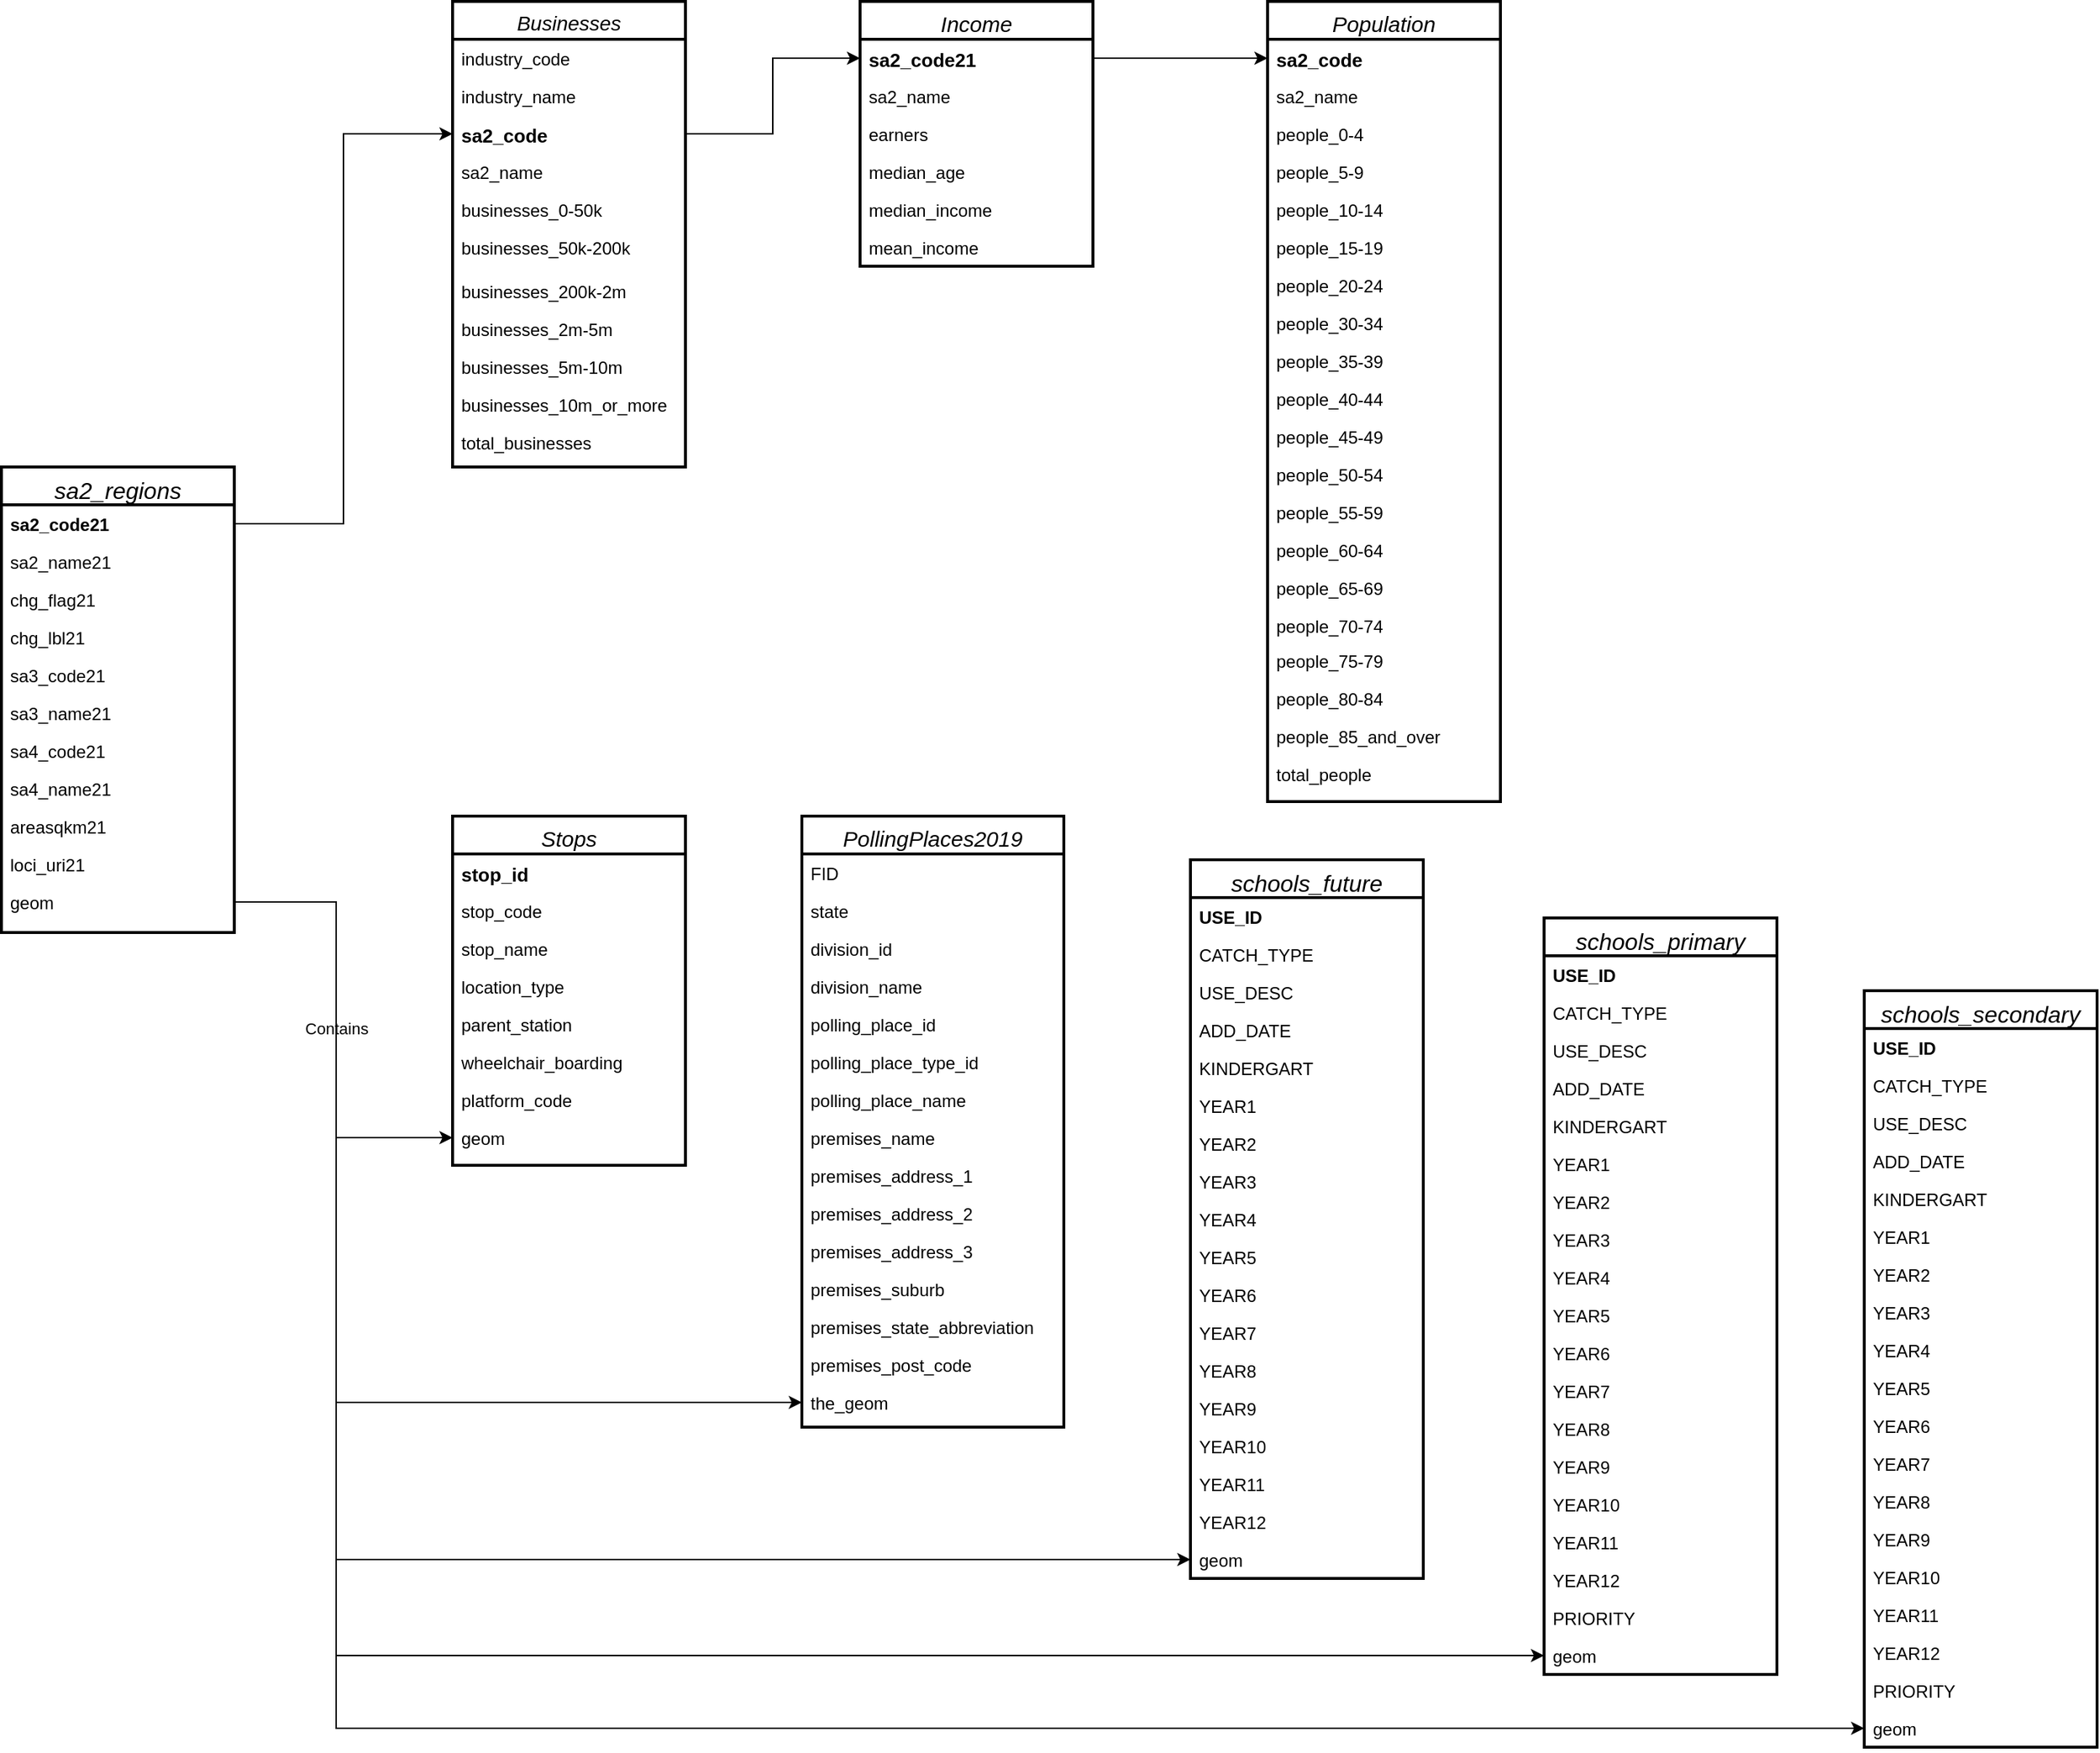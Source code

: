 <mxfile version="24.3.1" type="device">
  <diagram id="C5RBs43oDa-KdzZeNtuy" name="Page-1">
    <mxGraphModel dx="2947" dy="1347" grid="1" gridSize="10" guides="1" tooltips="1" connect="1" arrows="1" fold="1" page="1" pageScale="1" pageWidth="827" pageHeight="1169" math="0" shadow="0">
      <root>
        <mxCell id="WIyWlLk6GJQsqaUBKTNV-0" />
        <mxCell id="WIyWlLk6GJQsqaUBKTNV-1" parent="WIyWlLk6GJQsqaUBKTNV-0" />
        <mxCell id="zkfFHV4jXpPFQw0GAbJ--0" value="Businesses" style="swimlane;fontStyle=2;align=center;verticalAlign=top;childLayout=stackLayout;horizontal=1;startSize=26;horizontalStack=0;resizeParent=1;resizeLast=0;collapsible=1;marginBottom=0;rounded=0;shadow=0;strokeWidth=2;fontSize=14;textShadow=0;" parent="WIyWlLk6GJQsqaUBKTNV-1" vertex="1">
          <mxGeometry x="160" y="120" width="160" height="320" as="geometry">
            <mxRectangle x="220" y="120" width="160" height="26" as="alternateBounds" />
          </mxGeometry>
        </mxCell>
        <mxCell id="zkfFHV4jXpPFQw0GAbJ--1" value="industry_code" style="text;align=left;verticalAlign=top;spacingLeft=4;spacingRight=4;overflow=hidden;rotatable=0;points=[[0,0.5],[1,0.5]];portConstraint=eastwest;textShadow=0;" parent="zkfFHV4jXpPFQw0GAbJ--0" vertex="1">
          <mxGeometry y="26" width="160" height="26" as="geometry" />
        </mxCell>
        <mxCell id="zkfFHV4jXpPFQw0GAbJ--2" value="industry_name" style="text;align=left;verticalAlign=top;spacingLeft=4;spacingRight=4;overflow=hidden;rotatable=0;points=[[0,0.5],[1,0.5]];portConstraint=eastwest;rounded=0;shadow=0;html=0;textShadow=0;" parent="zkfFHV4jXpPFQw0GAbJ--0" vertex="1">
          <mxGeometry y="52" width="160" height="26" as="geometry" />
        </mxCell>
        <mxCell id="zkfFHV4jXpPFQw0GAbJ--3" value="sa2_code" style="text;align=left;verticalAlign=top;spacingLeft=4;spacingRight=4;overflow=hidden;rotatable=0;points=[[0,0.5],[1,0.5]];portConstraint=eastwest;rounded=0;shadow=0;html=0;fontStyle=1;fontSize=13;textShadow=0;" parent="zkfFHV4jXpPFQw0GAbJ--0" vertex="1">
          <mxGeometry y="78" width="160" height="26" as="geometry" />
        </mxCell>
        <mxCell id="wWA1xnvoVNx9GrBWSRoE-7" value="sa2_name" style="text;align=left;verticalAlign=top;spacingLeft=4;spacingRight=4;overflow=hidden;rotatable=0;points=[[0,0.5],[1,0.5]];portConstraint=eastwest;rounded=0;shadow=0;html=0;textShadow=0;" parent="zkfFHV4jXpPFQw0GAbJ--0" vertex="1">
          <mxGeometry y="104" width="160" height="26" as="geometry" />
        </mxCell>
        <mxCell id="wWA1xnvoVNx9GrBWSRoE-8" value="businesses_0-50k" style="text;align=left;verticalAlign=top;spacingLeft=4;spacingRight=4;overflow=hidden;rotatable=0;points=[[0,0.5],[1,0.5]];portConstraint=eastwest;rounded=0;shadow=0;html=0;textShadow=0;" parent="zkfFHV4jXpPFQw0GAbJ--0" vertex="1">
          <mxGeometry y="130" width="160" height="26" as="geometry" />
        </mxCell>
        <mxCell id="zkfFHV4jXpPFQw0GAbJ--5" value="businesses_50k-200k" style="text;align=left;verticalAlign=top;spacingLeft=4;spacingRight=4;overflow=hidden;rotatable=0;points=[[0,0.5],[1,0.5]];portConstraint=eastwest;textShadow=0;" parent="zkfFHV4jXpPFQw0GAbJ--0" vertex="1">
          <mxGeometry y="156" width="160" height="30" as="geometry" />
        </mxCell>
        <mxCell id="wWA1xnvoVNx9GrBWSRoE-11" value="businesses_200k-2m" style="text;align=left;verticalAlign=top;spacingLeft=4;spacingRight=4;overflow=hidden;rotatable=0;points=[[0,0.5],[1,0.5]];portConstraint=eastwest;rounded=0;shadow=0;html=0;textShadow=0;" parent="zkfFHV4jXpPFQw0GAbJ--0" vertex="1">
          <mxGeometry y="186" width="160" height="26" as="geometry" />
        </mxCell>
        <mxCell id="wWA1xnvoVNx9GrBWSRoE-13" value="businesses_2m-5m" style="text;align=left;verticalAlign=top;spacingLeft=4;spacingRight=4;overflow=hidden;rotatable=0;points=[[0,0.5],[1,0.5]];portConstraint=eastwest;rounded=0;shadow=0;html=0;textShadow=0;" parent="zkfFHV4jXpPFQw0GAbJ--0" vertex="1">
          <mxGeometry y="212" width="160" height="26" as="geometry" />
        </mxCell>
        <mxCell id="wWA1xnvoVNx9GrBWSRoE-14" value="businesses_5m-10m" style="text;align=left;verticalAlign=top;spacingLeft=4;spacingRight=4;overflow=hidden;rotatable=0;points=[[0,0.5],[1,0.5]];portConstraint=eastwest;rounded=0;shadow=0;html=0;textShadow=0;" parent="zkfFHV4jXpPFQw0GAbJ--0" vertex="1">
          <mxGeometry y="238" width="160" height="26" as="geometry" />
        </mxCell>
        <mxCell id="wWA1xnvoVNx9GrBWSRoE-15" value="businesses_10m_or_more" style="text;align=left;verticalAlign=top;spacingLeft=4;spacingRight=4;overflow=hidden;rotatable=0;points=[[0,0.5],[1,0.5]];portConstraint=eastwest;rounded=0;shadow=0;html=0;textShadow=0;" parent="zkfFHV4jXpPFQw0GAbJ--0" vertex="1">
          <mxGeometry y="264" width="160" height="26" as="geometry" />
        </mxCell>
        <mxCell id="wWA1xnvoVNx9GrBWSRoE-16" value="total_businesses" style="text;align=left;verticalAlign=top;spacingLeft=4;spacingRight=4;overflow=hidden;rotatable=0;points=[[0,0.5],[1,0.5]];portConstraint=eastwest;rounded=0;shadow=0;html=0;textShadow=0;" parent="zkfFHV4jXpPFQw0GAbJ--0" vertex="1">
          <mxGeometry y="290" width="160" height="26" as="geometry" />
        </mxCell>
        <mxCell id="zkfFHV4jXpPFQw0GAbJ--17" value="Income" style="swimlane;fontStyle=2;align=center;verticalAlign=top;childLayout=stackLayout;horizontal=1;startSize=26;horizontalStack=0;resizeParent=1;resizeLast=0;collapsible=1;marginBottom=0;rounded=0;shadow=0;strokeWidth=2;fontSize=15;textShadow=0;" parent="WIyWlLk6GJQsqaUBKTNV-1" vertex="1">
          <mxGeometry x="440" y="120" width="160" height="182" as="geometry">
            <mxRectangle x="550" y="140" width="160" height="26" as="alternateBounds" />
          </mxGeometry>
        </mxCell>
        <mxCell id="wWA1xnvoVNx9GrBWSRoE-29" value="sa2_code21" style="text;align=left;verticalAlign=top;spacingLeft=4;spacingRight=4;overflow=hidden;rotatable=0;points=[[0,0.5],[1,0.5]];portConstraint=eastwest;rounded=0;shadow=0;html=0;fontStyle=1;fontSize=13;textShadow=0;" parent="zkfFHV4jXpPFQw0GAbJ--17" vertex="1">
          <mxGeometry y="26" width="160" height="26" as="geometry" />
        </mxCell>
        <mxCell id="wWA1xnvoVNx9GrBWSRoE-30" value="sa2_name" style="text;align=left;verticalAlign=top;spacingLeft=4;spacingRight=4;overflow=hidden;rotatable=0;points=[[0,0.5],[1,0.5]];portConstraint=eastwest;rounded=0;shadow=0;html=0;textShadow=0;" parent="zkfFHV4jXpPFQw0GAbJ--17" vertex="1">
          <mxGeometry y="52" width="160" height="26" as="geometry" />
        </mxCell>
        <mxCell id="wWA1xnvoVNx9GrBWSRoE-31" value="earners" style="text;align=left;verticalAlign=top;spacingLeft=4;spacingRight=4;overflow=hidden;rotatable=0;points=[[0,0.5],[1,0.5]];portConstraint=eastwest;rounded=0;shadow=0;html=0;textShadow=0;" parent="zkfFHV4jXpPFQw0GAbJ--17" vertex="1">
          <mxGeometry y="78" width="160" height="26" as="geometry" />
        </mxCell>
        <mxCell id="wWA1xnvoVNx9GrBWSRoE-32" value="median_age" style="text;align=left;verticalAlign=top;spacingLeft=4;spacingRight=4;overflow=hidden;rotatable=0;points=[[0,0.5],[1,0.5]];portConstraint=eastwest;rounded=0;shadow=0;html=0;textShadow=0;" parent="zkfFHV4jXpPFQw0GAbJ--17" vertex="1">
          <mxGeometry y="104" width="160" height="26" as="geometry" />
        </mxCell>
        <mxCell id="wWA1xnvoVNx9GrBWSRoE-33" value="median_income" style="text;align=left;verticalAlign=top;spacingLeft=4;spacingRight=4;overflow=hidden;rotatable=0;points=[[0,0.5],[1,0.5]];portConstraint=eastwest;rounded=0;shadow=0;html=0;textShadow=0;" parent="zkfFHV4jXpPFQw0GAbJ--17" vertex="1">
          <mxGeometry y="130" width="160" height="26" as="geometry" />
        </mxCell>
        <mxCell id="wWA1xnvoVNx9GrBWSRoE-34" value="mean_income" style="text;align=left;verticalAlign=top;spacingLeft=4;spacingRight=4;overflow=hidden;rotatable=0;points=[[0,0.5],[1,0.5]];portConstraint=eastwest;rounded=0;shadow=0;html=0;textShadow=0;" parent="zkfFHV4jXpPFQw0GAbJ--17" vertex="1">
          <mxGeometry y="156" width="160" height="26" as="geometry" />
        </mxCell>
        <mxCell id="wWA1xnvoVNx9GrBWSRoE-35" style="edgeStyle=orthogonalEdgeStyle;rounded=0;orthogonalLoop=1;jettySize=auto;html=1;textShadow=0;" parent="WIyWlLk6GJQsqaUBKTNV-1" source="zkfFHV4jXpPFQw0GAbJ--3" target="wWA1xnvoVNx9GrBWSRoE-29" edge="1">
          <mxGeometry relative="1" as="geometry" />
        </mxCell>
        <mxCell id="wWA1xnvoVNx9GrBWSRoE-36" value="Population" style="swimlane;fontStyle=2;align=center;verticalAlign=top;childLayout=stackLayout;horizontal=1;startSize=26;horizontalStack=0;resizeParent=1;resizeLast=0;collapsible=1;marginBottom=0;rounded=0;shadow=0;strokeWidth=2;fontSize=15;textShadow=0;" parent="WIyWlLk6GJQsqaUBKTNV-1" vertex="1">
          <mxGeometry x="720" y="120" width="160" height="550" as="geometry">
            <mxRectangle x="550" y="140" width="160" height="26" as="alternateBounds" />
          </mxGeometry>
        </mxCell>
        <mxCell id="wWA1xnvoVNx9GrBWSRoE-37" value="sa2_code" style="text;align=left;verticalAlign=top;spacingLeft=4;spacingRight=4;overflow=hidden;rotatable=0;points=[[0,0.5],[1,0.5]];portConstraint=eastwest;rounded=0;shadow=0;html=0;fontStyle=1;fontSize=13;textShadow=0;" parent="wWA1xnvoVNx9GrBWSRoE-36" vertex="1">
          <mxGeometry y="26" width="160" height="26" as="geometry" />
        </mxCell>
        <mxCell id="wWA1xnvoVNx9GrBWSRoE-38" value="sa2_name" style="text;align=left;verticalAlign=top;spacingLeft=4;spacingRight=4;overflow=hidden;rotatable=0;points=[[0,0.5],[1,0.5]];portConstraint=eastwest;rounded=0;shadow=0;html=0;textShadow=0;" parent="wWA1xnvoVNx9GrBWSRoE-36" vertex="1">
          <mxGeometry y="52" width="160" height="26" as="geometry" />
        </mxCell>
        <mxCell id="wWA1xnvoVNx9GrBWSRoE-39" value="people_0-4" style="text;align=left;verticalAlign=top;spacingLeft=4;spacingRight=4;overflow=hidden;rotatable=0;points=[[0,0.5],[1,0.5]];portConstraint=eastwest;rounded=0;shadow=0;html=0;textShadow=0;" parent="wWA1xnvoVNx9GrBWSRoE-36" vertex="1">
          <mxGeometry y="78" width="160" height="26" as="geometry" />
        </mxCell>
        <mxCell id="wWA1xnvoVNx9GrBWSRoE-40" value="people_5-9" style="text;align=left;verticalAlign=top;spacingLeft=4;spacingRight=4;overflow=hidden;rotatable=0;points=[[0,0.5],[1,0.5]];portConstraint=eastwest;rounded=0;shadow=0;html=0;textShadow=0;" parent="wWA1xnvoVNx9GrBWSRoE-36" vertex="1">
          <mxGeometry y="104" width="160" height="26" as="geometry" />
        </mxCell>
        <mxCell id="wWA1xnvoVNx9GrBWSRoE-41" value="people_10-14" style="text;align=left;verticalAlign=top;spacingLeft=4;spacingRight=4;overflow=hidden;rotatable=0;points=[[0,0.5],[1,0.5]];portConstraint=eastwest;rounded=0;shadow=0;html=0;textShadow=0;" parent="wWA1xnvoVNx9GrBWSRoE-36" vertex="1">
          <mxGeometry y="130" width="160" height="26" as="geometry" />
        </mxCell>
        <mxCell id="wWA1xnvoVNx9GrBWSRoE-42" value="people_15-19" style="text;align=left;verticalAlign=top;spacingLeft=4;spacingRight=4;overflow=hidden;rotatable=0;points=[[0,0.5],[1,0.5]];portConstraint=eastwest;rounded=0;shadow=0;html=0;textShadow=0;" parent="wWA1xnvoVNx9GrBWSRoE-36" vertex="1">
          <mxGeometry y="156" width="160" height="26" as="geometry" />
        </mxCell>
        <mxCell id="wWA1xnvoVNx9GrBWSRoE-43" value="people_20-24" style="text;align=left;verticalAlign=top;spacingLeft=4;spacingRight=4;overflow=hidden;rotatable=0;points=[[0,0.5],[1,0.5]];portConstraint=eastwest;rounded=0;shadow=0;html=0;textShadow=0;" parent="wWA1xnvoVNx9GrBWSRoE-36" vertex="1">
          <mxGeometry y="182" width="160" height="26" as="geometry" />
        </mxCell>
        <mxCell id="wWA1xnvoVNx9GrBWSRoE-46" value="people_30-34" style="text;align=left;verticalAlign=top;spacingLeft=4;spacingRight=4;overflow=hidden;rotatable=0;points=[[0,0.5],[1,0.5]];portConstraint=eastwest;rounded=0;shadow=0;html=0;textShadow=0;" parent="wWA1xnvoVNx9GrBWSRoE-36" vertex="1">
          <mxGeometry y="208" width="160" height="26" as="geometry" />
        </mxCell>
        <mxCell id="wWA1xnvoVNx9GrBWSRoE-47" value="people_35-39" style="text;align=left;verticalAlign=top;spacingLeft=4;spacingRight=4;overflow=hidden;rotatable=0;points=[[0,0.5],[1,0.5]];portConstraint=eastwest;rounded=0;shadow=0;html=0;textShadow=0;" parent="wWA1xnvoVNx9GrBWSRoE-36" vertex="1">
          <mxGeometry y="234" width="160" height="26" as="geometry" />
        </mxCell>
        <mxCell id="wWA1xnvoVNx9GrBWSRoE-48" value="people_40-44" style="text;align=left;verticalAlign=top;spacingLeft=4;spacingRight=4;overflow=hidden;rotatable=0;points=[[0,0.5],[1,0.5]];portConstraint=eastwest;rounded=0;shadow=0;html=0;textShadow=0;" parent="wWA1xnvoVNx9GrBWSRoE-36" vertex="1">
          <mxGeometry y="260" width="160" height="26" as="geometry" />
        </mxCell>
        <mxCell id="wWA1xnvoVNx9GrBWSRoE-49" value="people_45-49" style="text;align=left;verticalAlign=top;spacingLeft=4;spacingRight=4;overflow=hidden;rotatable=0;points=[[0,0.5],[1,0.5]];portConstraint=eastwest;rounded=0;shadow=0;html=0;textShadow=0;" parent="wWA1xnvoVNx9GrBWSRoE-36" vertex="1">
          <mxGeometry y="286" width="160" height="26" as="geometry" />
        </mxCell>
        <mxCell id="wWA1xnvoVNx9GrBWSRoE-50" value="people_50-54" style="text;align=left;verticalAlign=top;spacingLeft=4;spacingRight=4;overflow=hidden;rotatable=0;points=[[0,0.5],[1,0.5]];portConstraint=eastwest;rounded=0;shadow=0;html=0;textShadow=0;" parent="wWA1xnvoVNx9GrBWSRoE-36" vertex="1">
          <mxGeometry y="312" width="160" height="26" as="geometry" />
        </mxCell>
        <mxCell id="wWA1xnvoVNx9GrBWSRoE-51" value="people_55-59" style="text;align=left;verticalAlign=top;spacingLeft=4;spacingRight=4;overflow=hidden;rotatable=0;points=[[0,0.5],[1,0.5]];portConstraint=eastwest;rounded=0;shadow=0;html=0;textShadow=0;" parent="wWA1xnvoVNx9GrBWSRoE-36" vertex="1">
          <mxGeometry y="338" width="160" height="26" as="geometry" />
        </mxCell>
        <mxCell id="wWA1xnvoVNx9GrBWSRoE-52" value="people_60-64" style="text;align=left;verticalAlign=top;spacingLeft=4;spacingRight=4;overflow=hidden;rotatable=0;points=[[0,0.5],[1,0.5]];portConstraint=eastwest;rounded=0;shadow=0;html=0;textShadow=0;" parent="wWA1xnvoVNx9GrBWSRoE-36" vertex="1">
          <mxGeometry y="364" width="160" height="26" as="geometry" />
        </mxCell>
        <mxCell id="wWA1xnvoVNx9GrBWSRoE-53" value="people_65-69" style="text;align=left;verticalAlign=top;spacingLeft=4;spacingRight=4;overflow=hidden;rotatable=0;points=[[0,0.5],[1,0.5]];portConstraint=eastwest;rounded=0;shadow=0;html=0;textShadow=0;" parent="wWA1xnvoVNx9GrBWSRoE-36" vertex="1">
          <mxGeometry y="390" width="160" height="26" as="geometry" />
        </mxCell>
        <mxCell id="wWA1xnvoVNx9GrBWSRoE-54" value="people_70-74" style="text;align=left;verticalAlign=top;spacingLeft=4;spacingRight=4;overflow=hidden;rotatable=0;points=[[0,0.5],[1,0.5]];portConstraint=eastwest;rounded=0;shadow=0;html=0;textShadow=0;" parent="wWA1xnvoVNx9GrBWSRoE-36" vertex="1">
          <mxGeometry y="416" width="160" height="24" as="geometry" />
        </mxCell>
        <mxCell id="wWA1xnvoVNx9GrBWSRoE-55" value="people_75-79" style="text;align=left;verticalAlign=top;spacingLeft=4;spacingRight=4;overflow=hidden;rotatable=0;points=[[0,0.5],[1,0.5]];portConstraint=eastwest;rounded=0;shadow=0;html=0;textShadow=0;" parent="wWA1xnvoVNx9GrBWSRoE-36" vertex="1">
          <mxGeometry y="440" width="160" height="26" as="geometry" />
        </mxCell>
        <mxCell id="wWA1xnvoVNx9GrBWSRoE-56" value="people_80-84" style="text;align=left;verticalAlign=top;spacingLeft=4;spacingRight=4;overflow=hidden;rotatable=0;points=[[0,0.5],[1,0.5]];portConstraint=eastwest;rounded=0;shadow=0;html=0;textShadow=0;" parent="wWA1xnvoVNx9GrBWSRoE-36" vertex="1">
          <mxGeometry y="466" width="160" height="26" as="geometry" />
        </mxCell>
        <mxCell id="wWA1xnvoVNx9GrBWSRoE-58" value="people_85_and_over" style="text;align=left;verticalAlign=top;spacingLeft=4;spacingRight=4;overflow=hidden;rotatable=0;points=[[0,0.5],[1,0.5]];portConstraint=eastwest;rounded=0;shadow=0;html=0;textShadow=0;" parent="wWA1xnvoVNx9GrBWSRoE-36" vertex="1">
          <mxGeometry y="492" width="160" height="26" as="geometry" />
        </mxCell>
        <mxCell id="wWA1xnvoVNx9GrBWSRoE-57" value="total_people" style="text;align=left;verticalAlign=top;spacingLeft=4;spacingRight=4;overflow=hidden;rotatable=0;points=[[0,0.5],[1,0.5]];portConstraint=eastwest;rounded=0;shadow=0;html=0;textShadow=0;" parent="wWA1xnvoVNx9GrBWSRoE-36" vertex="1">
          <mxGeometry y="518" width="160" height="26" as="geometry" />
        </mxCell>
        <mxCell id="wWA1xnvoVNx9GrBWSRoE-45" style="edgeStyle=orthogonalEdgeStyle;rounded=0;orthogonalLoop=1;jettySize=auto;html=1;entryX=0;entryY=0.5;entryDx=0;entryDy=0;textShadow=0;" parent="WIyWlLk6GJQsqaUBKTNV-1" source="wWA1xnvoVNx9GrBWSRoE-29" target="wWA1xnvoVNx9GrBWSRoE-37" edge="1">
          <mxGeometry relative="1" as="geometry" />
        </mxCell>
        <mxCell id="wWA1xnvoVNx9GrBWSRoE-59" value="Stops" style="swimlane;fontStyle=2;align=center;verticalAlign=top;childLayout=stackLayout;horizontal=1;startSize=26;horizontalStack=0;resizeParent=1;resizeLast=0;collapsible=1;marginBottom=0;rounded=0;shadow=0;strokeWidth=2;fontSize=15;textShadow=0;" parent="WIyWlLk6GJQsqaUBKTNV-1" vertex="1">
          <mxGeometry x="160" y="680" width="160" height="240" as="geometry">
            <mxRectangle x="550" y="140" width="160" height="26" as="alternateBounds" />
          </mxGeometry>
        </mxCell>
        <mxCell id="wWA1xnvoVNx9GrBWSRoE-60" value="stop_id" style="text;align=left;verticalAlign=top;spacingLeft=4;spacingRight=4;overflow=hidden;rotatable=0;points=[[0,0.5],[1,0.5]];portConstraint=eastwest;rounded=0;shadow=0;html=0;fontStyle=1;fontSize=13;textShadow=0;" parent="wWA1xnvoVNx9GrBWSRoE-59" vertex="1">
          <mxGeometry y="26" width="160" height="26" as="geometry" />
        </mxCell>
        <mxCell id="wWA1xnvoVNx9GrBWSRoE-61" value="stop_code" style="text;align=left;verticalAlign=top;spacingLeft=4;spacingRight=4;overflow=hidden;rotatable=0;points=[[0,0.5],[1,0.5]];portConstraint=eastwest;rounded=0;shadow=0;html=0;textShadow=0;" parent="wWA1xnvoVNx9GrBWSRoE-59" vertex="1">
          <mxGeometry y="52" width="160" height="26" as="geometry" />
        </mxCell>
        <mxCell id="wWA1xnvoVNx9GrBWSRoE-62" value="stop_name" style="text;align=left;verticalAlign=top;spacingLeft=4;spacingRight=4;overflow=hidden;rotatable=0;points=[[0,0.5],[1,0.5]];portConstraint=eastwest;rounded=0;shadow=0;html=0;textShadow=0;" parent="wWA1xnvoVNx9GrBWSRoE-59" vertex="1">
          <mxGeometry y="78" width="160" height="26" as="geometry" />
        </mxCell>
        <mxCell id="wWA1xnvoVNx9GrBWSRoE-65" value="location_type" style="text;align=left;verticalAlign=top;spacingLeft=4;spacingRight=4;overflow=hidden;rotatable=0;points=[[0,0.5],[1,0.5]];portConstraint=eastwest;rounded=0;shadow=0;html=0;textShadow=0;" parent="wWA1xnvoVNx9GrBWSRoE-59" vertex="1">
          <mxGeometry y="104" width="160" height="26" as="geometry" />
        </mxCell>
        <mxCell id="wWA1xnvoVNx9GrBWSRoE-66" value="parent_station" style="text;align=left;verticalAlign=top;spacingLeft=4;spacingRight=4;overflow=hidden;rotatable=0;points=[[0,0.5],[1,0.5]];portConstraint=eastwest;rounded=0;shadow=0;html=0;textShadow=0;" parent="wWA1xnvoVNx9GrBWSRoE-59" vertex="1">
          <mxGeometry y="130" width="160" height="26" as="geometry" />
        </mxCell>
        <mxCell id="wWA1xnvoVNx9GrBWSRoE-67" value="wheelchair_boarding" style="text;align=left;verticalAlign=top;spacingLeft=4;spacingRight=4;overflow=hidden;rotatable=0;points=[[0,0.5],[1,0.5]];portConstraint=eastwest;rounded=0;shadow=0;html=0;textShadow=0;" parent="wWA1xnvoVNx9GrBWSRoE-59" vertex="1">
          <mxGeometry y="156" width="160" height="26" as="geometry" />
        </mxCell>
        <mxCell id="wWA1xnvoVNx9GrBWSRoE-68" value="platform_code" style="text;align=left;verticalAlign=top;spacingLeft=4;spacingRight=4;overflow=hidden;rotatable=0;points=[[0,0.5],[1,0.5]];portConstraint=eastwest;rounded=0;shadow=0;html=0;textShadow=0;" parent="wWA1xnvoVNx9GrBWSRoE-59" vertex="1">
          <mxGeometry y="182" width="160" height="26" as="geometry" />
        </mxCell>
        <mxCell id="XP_1lSXFtrlp9YBIQ5X9-4" value="geom" style="text;align=left;verticalAlign=top;spacingLeft=4;spacingRight=4;overflow=hidden;rotatable=0;points=[[0,0.5],[1,0.5]];portConstraint=eastwest;rounded=0;shadow=0;html=0;textShadow=0;" vertex="1" parent="wWA1xnvoVNx9GrBWSRoE-59">
          <mxGeometry y="208" width="160" height="26" as="geometry" />
        </mxCell>
        <mxCell id="wWA1xnvoVNx9GrBWSRoE-69" value="PollingPlaces2019" style="swimlane;fontStyle=2;align=center;verticalAlign=top;childLayout=stackLayout;horizontal=1;startSize=26;horizontalStack=0;resizeParent=1;resizeLast=0;collapsible=1;marginBottom=0;rounded=0;shadow=0;strokeWidth=2;fontSize=15;textShadow=0;" parent="WIyWlLk6GJQsqaUBKTNV-1" vertex="1">
          <mxGeometry x="400" y="680" width="180" height="420" as="geometry">
            <mxRectangle x="550" y="140" width="160" height="26" as="alternateBounds" />
          </mxGeometry>
        </mxCell>
        <mxCell id="wWA1xnvoVNx9GrBWSRoE-70" value="FID" style="text;align=left;verticalAlign=top;spacingLeft=4;spacingRight=4;overflow=hidden;rotatable=0;points=[[0,0.5],[1,0.5]];portConstraint=eastwest;rounded=0;shadow=0;html=0;textShadow=0;" parent="wWA1xnvoVNx9GrBWSRoE-69" vertex="1">
          <mxGeometry y="26" width="180" height="26" as="geometry" />
        </mxCell>
        <mxCell id="wWA1xnvoVNx9GrBWSRoE-71" value="state" style="text;align=left;verticalAlign=top;spacingLeft=4;spacingRight=4;overflow=hidden;rotatable=0;points=[[0,0.5],[1,0.5]];portConstraint=eastwest;rounded=0;shadow=0;html=0;textShadow=0;" parent="wWA1xnvoVNx9GrBWSRoE-69" vertex="1">
          <mxGeometry y="52" width="180" height="26" as="geometry" />
        </mxCell>
        <mxCell id="wWA1xnvoVNx9GrBWSRoE-72" value="division_id" style="text;align=left;verticalAlign=top;spacingLeft=4;spacingRight=4;overflow=hidden;rotatable=0;points=[[0,0.5],[1,0.5]];portConstraint=eastwest;rounded=0;shadow=0;html=0;textShadow=0;" parent="wWA1xnvoVNx9GrBWSRoE-69" vertex="1">
          <mxGeometry y="78" width="180" height="26" as="geometry" />
        </mxCell>
        <mxCell id="wWA1xnvoVNx9GrBWSRoE-73" value="division_name" style="text;align=left;verticalAlign=top;spacingLeft=4;spacingRight=4;overflow=hidden;rotatable=0;points=[[0,0.5],[1,0.5]];portConstraint=eastwest;rounded=0;shadow=0;html=0;textShadow=0;" parent="wWA1xnvoVNx9GrBWSRoE-69" vertex="1">
          <mxGeometry y="104" width="180" height="26" as="geometry" />
        </mxCell>
        <mxCell id="wWA1xnvoVNx9GrBWSRoE-75" value="polling_place_id" style="text;align=left;verticalAlign=top;spacingLeft=4;spacingRight=4;overflow=hidden;rotatable=0;points=[[0,0.5],[1,0.5]];portConstraint=eastwest;rounded=0;shadow=0;html=0;textShadow=0;" parent="wWA1xnvoVNx9GrBWSRoE-69" vertex="1">
          <mxGeometry y="130" width="180" height="26" as="geometry" />
        </mxCell>
        <mxCell id="wWA1xnvoVNx9GrBWSRoE-74" value="polling_place_type_id" style="text;align=left;verticalAlign=top;spacingLeft=4;spacingRight=4;overflow=hidden;rotatable=0;points=[[0,0.5],[1,0.5]];portConstraint=eastwest;rounded=0;shadow=0;html=0;textShadow=0;" parent="wWA1xnvoVNx9GrBWSRoE-69" vertex="1">
          <mxGeometry y="156" width="180" height="26" as="geometry" />
        </mxCell>
        <mxCell id="wWA1xnvoVNx9GrBWSRoE-76" value="polling_place_name" style="text;align=left;verticalAlign=top;spacingLeft=4;spacingRight=4;overflow=hidden;rotatable=0;points=[[0,0.5],[1,0.5]];portConstraint=eastwest;rounded=0;shadow=0;html=0;textShadow=0;" parent="wWA1xnvoVNx9GrBWSRoE-69" vertex="1">
          <mxGeometry y="182" width="180" height="26" as="geometry" />
        </mxCell>
        <mxCell id="wWA1xnvoVNx9GrBWSRoE-77" value="premises_name" style="text;align=left;verticalAlign=top;spacingLeft=4;spacingRight=4;overflow=hidden;rotatable=0;points=[[0,0.5],[1,0.5]];portConstraint=eastwest;rounded=0;shadow=0;html=0;textShadow=0;" parent="wWA1xnvoVNx9GrBWSRoE-69" vertex="1">
          <mxGeometry y="208" width="180" height="26" as="geometry" />
        </mxCell>
        <mxCell id="wWA1xnvoVNx9GrBWSRoE-84" value="premises_address_1" style="text;align=left;verticalAlign=top;spacingLeft=4;spacingRight=4;overflow=hidden;rotatable=0;points=[[0,0.5],[1,0.5]];portConstraint=eastwest;rounded=0;shadow=0;html=0;textShadow=0;" parent="wWA1xnvoVNx9GrBWSRoE-69" vertex="1">
          <mxGeometry y="234" width="180" height="26" as="geometry" />
        </mxCell>
        <mxCell id="wWA1xnvoVNx9GrBWSRoE-83" value="premises_address_2" style="text;align=left;verticalAlign=top;spacingLeft=4;spacingRight=4;overflow=hidden;rotatable=0;points=[[0,0.5],[1,0.5]];portConstraint=eastwest;rounded=0;shadow=0;html=0;textShadow=0;" parent="wWA1xnvoVNx9GrBWSRoE-69" vertex="1">
          <mxGeometry y="260" width="180" height="26" as="geometry" />
        </mxCell>
        <mxCell id="wWA1xnvoVNx9GrBWSRoE-82" value="premises_address_3" style="text;align=left;verticalAlign=top;spacingLeft=4;spacingRight=4;overflow=hidden;rotatable=0;points=[[0,0.5],[1,0.5]];portConstraint=eastwest;rounded=0;shadow=0;html=0;textShadow=0;" parent="wWA1xnvoVNx9GrBWSRoE-69" vertex="1">
          <mxGeometry y="286" width="180" height="26" as="geometry" />
        </mxCell>
        <mxCell id="wWA1xnvoVNx9GrBWSRoE-78" value="premises_suburb" style="text;align=left;verticalAlign=top;spacingLeft=4;spacingRight=4;overflow=hidden;rotatable=0;points=[[0,0.5],[1,0.5]];portConstraint=eastwest;rounded=0;shadow=0;html=0;textShadow=0;" parent="wWA1xnvoVNx9GrBWSRoE-69" vertex="1">
          <mxGeometry y="312" width="180" height="26" as="geometry" />
        </mxCell>
        <mxCell id="wWA1xnvoVNx9GrBWSRoE-80" value="premises_state_abbreviation" style="text;align=left;verticalAlign=top;spacingLeft=4;spacingRight=4;overflow=hidden;rotatable=0;points=[[0,0.5],[1,0.5]];portConstraint=eastwest;rounded=0;shadow=0;html=0;textShadow=0;" parent="wWA1xnvoVNx9GrBWSRoE-69" vertex="1">
          <mxGeometry y="338" width="180" height="26" as="geometry" />
        </mxCell>
        <mxCell id="wWA1xnvoVNx9GrBWSRoE-81" value="premises_post_code" style="text;align=left;verticalAlign=top;spacingLeft=4;spacingRight=4;overflow=hidden;rotatable=0;points=[[0,0.5],[1,0.5]];portConstraint=eastwest;rounded=0;shadow=0;html=0;textShadow=0;" parent="wWA1xnvoVNx9GrBWSRoE-69" vertex="1">
          <mxGeometry y="364" width="180" height="26" as="geometry" />
        </mxCell>
        <mxCell id="wWA1xnvoVNx9GrBWSRoE-90" value="the_geom" style="text;align=left;verticalAlign=top;spacingLeft=4;spacingRight=4;overflow=hidden;rotatable=0;points=[[0,0.5],[1,0.5]];portConstraint=eastwest;rounded=0;shadow=0;html=0;textShadow=0;" parent="wWA1xnvoVNx9GrBWSRoE-69" vertex="1">
          <mxGeometry y="390" width="180" height="26" as="geometry" />
        </mxCell>
        <mxCell id="XP_1lSXFtrlp9YBIQ5X9-2" value="sa2_regions" style="swimlane;fontStyle=2;align=center;verticalAlign=top;childLayout=stackLayout;horizontal=1;startSize=26;horizontalStack=0;resizeParent=1;resizeLast=0;collapsible=1;marginBottom=0;rounded=0;shadow=0;strokeWidth=2;fontSize=16;textShadow=0;" vertex="1" parent="WIyWlLk6GJQsqaUBKTNV-1">
          <mxGeometry x="-150" y="440" width="160" height="320" as="geometry">
            <mxRectangle x="550" y="140" width="160" height="26" as="alternateBounds" />
          </mxGeometry>
        </mxCell>
        <mxCell id="XP_1lSXFtrlp9YBIQ5X9-19" value="sa2_code21" style="text;align=left;verticalAlign=top;spacingLeft=4;spacingRight=4;overflow=hidden;rotatable=0;points=[[0,0.5],[1,0.5]];portConstraint=eastwest;rounded=0;shadow=0;html=0;fontStyle=1" vertex="1" parent="XP_1lSXFtrlp9YBIQ5X9-2">
          <mxGeometry y="26" width="160" height="26" as="geometry" />
        </mxCell>
        <mxCell id="XP_1lSXFtrlp9YBIQ5X9-20" value="sa2_name21" style="text;align=left;verticalAlign=top;spacingLeft=4;spacingRight=4;overflow=hidden;rotatable=0;points=[[0,0.5],[1,0.5]];portConstraint=eastwest;rounded=0;shadow=0;html=0;" vertex="1" parent="XP_1lSXFtrlp9YBIQ5X9-2">
          <mxGeometry y="52" width="160" height="26" as="geometry" />
        </mxCell>
        <mxCell id="XP_1lSXFtrlp9YBIQ5X9-24" value="chg_flag21" style="text;align=left;verticalAlign=top;spacingLeft=4;spacingRight=4;overflow=hidden;rotatable=0;points=[[0,0.5],[1,0.5]];portConstraint=eastwest;rounded=0;shadow=0;html=0;" vertex="1" parent="XP_1lSXFtrlp9YBIQ5X9-2">
          <mxGeometry y="78" width="160" height="26" as="geometry" />
        </mxCell>
        <mxCell id="XP_1lSXFtrlp9YBIQ5X9-26" value="chg_lbl21" style="text;align=left;verticalAlign=top;spacingLeft=4;spacingRight=4;overflow=hidden;rotatable=0;points=[[0,0.5],[1,0.5]];portConstraint=eastwest;rounded=0;shadow=0;html=0;" vertex="1" parent="XP_1lSXFtrlp9YBIQ5X9-2">
          <mxGeometry y="104" width="160" height="26" as="geometry" />
        </mxCell>
        <mxCell id="XP_1lSXFtrlp9YBIQ5X9-29" value="sa3_code21" style="text;align=left;verticalAlign=top;spacingLeft=4;spacingRight=4;overflow=hidden;rotatable=0;points=[[0,0.5],[1,0.5]];portConstraint=eastwest;rounded=0;shadow=0;html=0;" vertex="1" parent="XP_1lSXFtrlp9YBIQ5X9-2">
          <mxGeometry y="130" width="160" height="26" as="geometry" />
        </mxCell>
        <mxCell id="XP_1lSXFtrlp9YBIQ5X9-31" value="sa3_name21" style="text;align=left;verticalAlign=top;spacingLeft=4;spacingRight=4;overflow=hidden;rotatable=0;points=[[0,0.5],[1,0.5]];portConstraint=eastwest;rounded=0;shadow=0;html=0;" vertex="1" parent="XP_1lSXFtrlp9YBIQ5X9-2">
          <mxGeometry y="156" width="160" height="26" as="geometry" />
        </mxCell>
        <mxCell id="XP_1lSXFtrlp9YBIQ5X9-32" value="sa4_code21" style="text;align=left;verticalAlign=top;spacingLeft=4;spacingRight=4;overflow=hidden;rotatable=0;points=[[0,0.5],[1,0.5]];portConstraint=eastwest;rounded=0;shadow=0;html=0;" vertex="1" parent="XP_1lSXFtrlp9YBIQ5X9-2">
          <mxGeometry y="182" width="160" height="26" as="geometry" />
        </mxCell>
        <mxCell id="XP_1lSXFtrlp9YBIQ5X9-30" value="sa4_name21" style="text;align=left;verticalAlign=top;spacingLeft=4;spacingRight=4;overflow=hidden;rotatable=0;points=[[0,0.5],[1,0.5]];portConstraint=eastwest;rounded=0;shadow=0;html=0;" vertex="1" parent="XP_1lSXFtrlp9YBIQ5X9-2">
          <mxGeometry y="208" width="160" height="26" as="geometry" />
        </mxCell>
        <mxCell id="XP_1lSXFtrlp9YBIQ5X9-22" value="areasqkm21" style="text;align=left;verticalAlign=top;spacingLeft=4;spacingRight=4;overflow=hidden;rotatable=0;points=[[0,0.5],[1,0.5]];portConstraint=eastwest;rounded=0;shadow=0;html=0;" vertex="1" parent="XP_1lSXFtrlp9YBIQ5X9-2">
          <mxGeometry y="234" width="160" height="26" as="geometry" />
        </mxCell>
        <mxCell id="XP_1lSXFtrlp9YBIQ5X9-21" value="loci_uri21" style="text;align=left;verticalAlign=top;spacingLeft=4;spacingRight=4;overflow=hidden;rotatable=0;points=[[0,0.5],[1,0.5]];portConstraint=eastwest;rounded=0;shadow=0;html=0;" vertex="1" parent="XP_1lSXFtrlp9YBIQ5X9-2">
          <mxGeometry y="260" width="160" height="26" as="geometry" />
        </mxCell>
        <mxCell id="XP_1lSXFtrlp9YBIQ5X9-33" value="geom" style="text;align=left;verticalAlign=top;spacingLeft=4;spacingRight=4;overflow=hidden;rotatable=0;points=[[0,0.5],[1,0.5]];portConstraint=eastwest;rounded=0;shadow=0;html=0;" vertex="1" parent="XP_1lSXFtrlp9YBIQ5X9-2">
          <mxGeometry y="286" width="160" height="26" as="geometry" />
        </mxCell>
        <mxCell id="XP_1lSXFtrlp9YBIQ5X9-36" style="edgeStyle=orthogonalEdgeStyle;rounded=0;orthogonalLoop=1;jettySize=auto;html=1;entryX=0;entryY=0.5;entryDx=0;entryDy=0;" edge="1" parent="WIyWlLk6GJQsqaUBKTNV-1" source="XP_1lSXFtrlp9YBIQ5X9-19" target="zkfFHV4jXpPFQw0GAbJ--3">
          <mxGeometry relative="1" as="geometry" />
        </mxCell>
        <mxCell id="XP_1lSXFtrlp9YBIQ5X9-37" style="edgeStyle=orthogonalEdgeStyle;rounded=0;orthogonalLoop=1;jettySize=auto;html=1;entryX=0;entryY=0.5;entryDx=0;entryDy=0;" edge="1" parent="WIyWlLk6GJQsqaUBKTNV-1" source="XP_1lSXFtrlp9YBIQ5X9-33" target="XP_1lSXFtrlp9YBIQ5X9-4">
          <mxGeometry relative="1" as="geometry">
            <Array as="points">
              <mxPoint x="80" y="739" />
              <mxPoint x="80" y="901" />
            </Array>
          </mxGeometry>
        </mxCell>
        <mxCell id="XP_1lSXFtrlp9YBIQ5X9-38" value="Contains" style="edgeLabel;html=1;align=center;verticalAlign=middle;resizable=0;points=[];" vertex="1" connectable="0" parent="XP_1lSXFtrlp9YBIQ5X9-37">
          <mxGeometry x="0.002" relative="1" as="geometry">
            <mxPoint as="offset" />
          </mxGeometry>
        </mxCell>
        <mxCell id="XP_1lSXFtrlp9YBIQ5X9-39" style="edgeStyle=orthogonalEdgeStyle;rounded=0;orthogonalLoop=1;jettySize=auto;html=1;" edge="1" parent="WIyWlLk6GJQsqaUBKTNV-1" source="XP_1lSXFtrlp9YBIQ5X9-33" target="wWA1xnvoVNx9GrBWSRoE-90">
          <mxGeometry relative="1" as="geometry">
            <Array as="points">
              <mxPoint x="80" y="739" />
              <mxPoint x="80" y="1083" />
            </Array>
          </mxGeometry>
        </mxCell>
        <mxCell id="XP_1lSXFtrlp9YBIQ5X9-41" value="schools_future" style="swimlane;fontStyle=2;align=center;verticalAlign=top;childLayout=stackLayout;horizontal=1;startSize=26;horizontalStack=0;resizeParent=1;resizeLast=0;collapsible=1;marginBottom=0;rounded=0;shadow=0;strokeWidth=2;fontSize=16;" vertex="1" parent="WIyWlLk6GJQsqaUBKTNV-1">
          <mxGeometry x="667" y="710" width="160" height="494" as="geometry">
            <mxRectangle x="550" y="140" width="160" height="26" as="alternateBounds" />
          </mxGeometry>
        </mxCell>
        <mxCell id="XP_1lSXFtrlp9YBIQ5X9-42" value="USE_ID" style="text;align=left;verticalAlign=top;spacingLeft=4;spacingRight=4;overflow=hidden;rotatable=0;points=[[0,0.5],[1,0.5]];portConstraint=eastwest;rounded=0;shadow=0;html=0;fontStyle=1" vertex="1" parent="XP_1lSXFtrlp9YBIQ5X9-41">
          <mxGeometry y="26" width="160" height="26" as="geometry" />
        </mxCell>
        <mxCell id="XP_1lSXFtrlp9YBIQ5X9-44" value="CATCH_TYPE" style="text;align=left;verticalAlign=top;spacingLeft=4;spacingRight=4;overflow=hidden;rotatable=0;points=[[0,0.5],[1,0.5]];portConstraint=eastwest;rounded=0;shadow=0;html=0;" vertex="1" parent="XP_1lSXFtrlp9YBIQ5X9-41">
          <mxGeometry y="52" width="160" height="26" as="geometry" />
        </mxCell>
        <mxCell id="XP_1lSXFtrlp9YBIQ5X9-47" value="USE_DESC" style="text;align=left;verticalAlign=top;spacingLeft=4;spacingRight=4;overflow=hidden;rotatable=0;points=[[0,0.5],[1,0.5]];portConstraint=eastwest;rounded=0;shadow=0;html=0;" vertex="1" parent="XP_1lSXFtrlp9YBIQ5X9-41">
          <mxGeometry y="78" width="160" height="26" as="geometry" />
        </mxCell>
        <mxCell id="XP_1lSXFtrlp9YBIQ5X9-49" value="ADD_DATE" style="text;align=left;verticalAlign=top;spacingLeft=4;spacingRight=4;overflow=hidden;rotatable=0;points=[[0,0.5],[1,0.5]];portConstraint=eastwest;rounded=0;shadow=0;html=0;" vertex="1" parent="XP_1lSXFtrlp9YBIQ5X9-41">
          <mxGeometry y="104" width="160" height="26" as="geometry" />
        </mxCell>
        <mxCell id="XP_1lSXFtrlp9YBIQ5X9-52" value="KINDERGART" style="text;align=left;verticalAlign=top;spacingLeft=4;spacingRight=4;overflow=hidden;rotatable=0;points=[[0,0.5],[1,0.5]];portConstraint=eastwest;rounded=0;shadow=0;html=0;" vertex="1" parent="XP_1lSXFtrlp9YBIQ5X9-41">
          <mxGeometry y="130" width="160" height="26" as="geometry" />
        </mxCell>
        <mxCell id="XP_1lSXFtrlp9YBIQ5X9-55" value="YEAR1" style="text;align=left;verticalAlign=top;spacingLeft=4;spacingRight=4;overflow=hidden;rotatable=0;points=[[0,0.5],[1,0.5]];portConstraint=eastwest;rounded=0;shadow=0;html=0;" vertex="1" parent="XP_1lSXFtrlp9YBIQ5X9-41">
          <mxGeometry y="156" width="160" height="26" as="geometry" />
        </mxCell>
        <mxCell id="XP_1lSXFtrlp9YBIQ5X9-57" value="YEAR2" style="text;align=left;verticalAlign=top;spacingLeft=4;spacingRight=4;overflow=hidden;rotatable=0;points=[[0,0.5],[1,0.5]];portConstraint=eastwest;rounded=0;shadow=0;html=0;" vertex="1" parent="XP_1lSXFtrlp9YBIQ5X9-41">
          <mxGeometry y="182" width="160" height="26" as="geometry" />
        </mxCell>
        <mxCell id="XP_1lSXFtrlp9YBIQ5X9-59" value="YEAR3" style="text;align=left;verticalAlign=top;spacingLeft=4;spacingRight=4;overflow=hidden;rotatable=0;points=[[0,0.5],[1,0.5]];portConstraint=eastwest;rounded=0;shadow=0;html=0;" vertex="1" parent="XP_1lSXFtrlp9YBIQ5X9-41">
          <mxGeometry y="208" width="160" height="26" as="geometry" />
        </mxCell>
        <mxCell id="XP_1lSXFtrlp9YBIQ5X9-58" value="YEAR4" style="text;align=left;verticalAlign=top;spacingLeft=4;spacingRight=4;overflow=hidden;rotatable=0;points=[[0,0.5],[1,0.5]];portConstraint=eastwest;rounded=0;shadow=0;html=0;" vertex="1" parent="XP_1lSXFtrlp9YBIQ5X9-41">
          <mxGeometry y="234" width="160" height="26" as="geometry" />
        </mxCell>
        <mxCell id="XP_1lSXFtrlp9YBIQ5X9-56" value="YEAR5" style="text;align=left;verticalAlign=top;spacingLeft=4;spacingRight=4;overflow=hidden;rotatable=0;points=[[0,0.5],[1,0.5]];portConstraint=eastwest;rounded=0;shadow=0;html=0;" vertex="1" parent="XP_1lSXFtrlp9YBIQ5X9-41">
          <mxGeometry y="260" width="160" height="26" as="geometry" />
        </mxCell>
        <mxCell id="XP_1lSXFtrlp9YBIQ5X9-54" value="YEAR6" style="text;align=left;verticalAlign=top;spacingLeft=4;spacingRight=4;overflow=hidden;rotatable=0;points=[[0,0.5],[1,0.5]];portConstraint=eastwest;rounded=0;shadow=0;html=0;" vertex="1" parent="XP_1lSXFtrlp9YBIQ5X9-41">
          <mxGeometry y="286" width="160" height="26" as="geometry" />
        </mxCell>
        <mxCell id="XP_1lSXFtrlp9YBIQ5X9-53" value="YEAR7" style="text;align=left;verticalAlign=top;spacingLeft=4;spacingRight=4;overflow=hidden;rotatable=0;points=[[0,0.5],[1,0.5]];portConstraint=eastwest;rounded=0;shadow=0;html=0;" vertex="1" parent="XP_1lSXFtrlp9YBIQ5X9-41">
          <mxGeometry y="312" width="160" height="26" as="geometry" />
        </mxCell>
        <mxCell id="XP_1lSXFtrlp9YBIQ5X9-51" value="YEAR8" style="text;align=left;verticalAlign=top;spacingLeft=4;spacingRight=4;overflow=hidden;rotatable=0;points=[[0,0.5],[1,0.5]];portConstraint=eastwest;rounded=0;shadow=0;html=0;" vertex="1" parent="XP_1lSXFtrlp9YBIQ5X9-41">
          <mxGeometry y="338" width="160" height="26" as="geometry" />
        </mxCell>
        <mxCell id="XP_1lSXFtrlp9YBIQ5X9-50" value="YEAR9" style="text;align=left;verticalAlign=top;spacingLeft=4;spacingRight=4;overflow=hidden;rotatable=0;points=[[0,0.5],[1,0.5]];portConstraint=eastwest;rounded=0;shadow=0;html=0;" vertex="1" parent="XP_1lSXFtrlp9YBIQ5X9-41">
          <mxGeometry y="364" width="160" height="26" as="geometry" />
        </mxCell>
        <mxCell id="XP_1lSXFtrlp9YBIQ5X9-48" value="YEAR10" style="text;align=left;verticalAlign=top;spacingLeft=4;spacingRight=4;overflow=hidden;rotatable=0;points=[[0,0.5],[1,0.5]];portConstraint=eastwest;rounded=0;shadow=0;html=0;" vertex="1" parent="XP_1lSXFtrlp9YBIQ5X9-41">
          <mxGeometry y="390" width="160" height="26" as="geometry" />
        </mxCell>
        <mxCell id="XP_1lSXFtrlp9YBIQ5X9-46" value="YEAR11" style="text;align=left;verticalAlign=top;spacingLeft=4;spacingRight=4;overflow=hidden;rotatable=0;points=[[0,0.5],[1,0.5]];portConstraint=eastwest;rounded=0;shadow=0;html=0;" vertex="1" parent="XP_1lSXFtrlp9YBIQ5X9-41">
          <mxGeometry y="416" width="160" height="26" as="geometry" />
        </mxCell>
        <mxCell id="XP_1lSXFtrlp9YBIQ5X9-45" value="YEAR12" style="text;align=left;verticalAlign=top;spacingLeft=4;spacingRight=4;overflow=hidden;rotatable=0;points=[[0,0.5],[1,0.5]];portConstraint=eastwest;rounded=0;shadow=0;html=0;" vertex="1" parent="XP_1lSXFtrlp9YBIQ5X9-41">
          <mxGeometry y="442" width="160" height="26" as="geometry" />
        </mxCell>
        <mxCell id="XP_1lSXFtrlp9YBIQ5X9-43" value="geom" style="text;align=left;verticalAlign=top;spacingLeft=4;spacingRight=4;overflow=hidden;rotatable=0;points=[[0,0.5],[1,0.5]];portConstraint=eastwest;rounded=0;shadow=0;html=0;" vertex="1" parent="XP_1lSXFtrlp9YBIQ5X9-41">
          <mxGeometry y="468" width="160" height="26" as="geometry" />
        </mxCell>
        <mxCell id="XP_1lSXFtrlp9YBIQ5X9-60" style="edgeStyle=orthogonalEdgeStyle;rounded=0;orthogonalLoop=1;jettySize=auto;html=1;" edge="1" parent="WIyWlLk6GJQsqaUBKTNV-1" source="XP_1lSXFtrlp9YBIQ5X9-33" target="XP_1lSXFtrlp9YBIQ5X9-43">
          <mxGeometry relative="1" as="geometry">
            <Array as="points">
              <mxPoint x="80" y="739" />
              <mxPoint x="80" y="1191" />
            </Array>
          </mxGeometry>
        </mxCell>
        <mxCell id="XP_1lSXFtrlp9YBIQ5X9-61" value="schools_primary" style="swimlane;fontStyle=2;align=center;verticalAlign=top;childLayout=stackLayout;horizontal=1;startSize=26;horizontalStack=0;resizeParent=1;resizeLast=0;collapsible=1;marginBottom=0;rounded=0;shadow=0;strokeWidth=2;fontSize=16;" vertex="1" parent="WIyWlLk6GJQsqaUBKTNV-1">
          <mxGeometry x="910" y="750" width="160" height="520" as="geometry">
            <mxRectangle x="550" y="140" width="160" height="26" as="alternateBounds" />
          </mxGeometry>
        </mxCell>
        <mxCell id="XP_1lSXFtrlp9YBIQ5X9-62" value="USE_ID" style="text;align=left;verticalAlign=top;spacingLeft=4;spacingRight=4;overflow=hidden;rotatable=0;points=[[0,0.5],[1,0.5]];portConstraint=eastwest;rounded=0;shadow=0;html=0;fontStyle=1" vertex="1" parent="XP_1lSXFtrlp9YBIQ5X9-61">
          <mxGeometry y="26" width="160" height="26" as="geometry" />
        </mxCell>
        <mxCell id="XP_1lSXFtrlp9YBIQ5X9-63" value="CATCH_TYPE" style="text;align=left;verticalAlign=top;spacingLeft=4;spacingRight=4;overflow=hidden;rotatable=0;points=[[0,0.5],[1,0.5]];portConstraint=eastwest;rounded=0;shadow=0;html=0;" vertex="1" parent="XP_1lSXFtrlp9YBIQ5X9-61">
          <mxGeometry y="52" width="160" height="26" as="geometry" />
        </mxCell>
        <mxCell id="XP_1lSXFtrlp9YBIQ5X9-64" value="USE_DESC" style="text;align=left;verticalAlign=top;spacingLeft=4;spacingRight=4;overflow=hidden;rotatable=0;points=[[0,0.5],[1,0.5]];portConstraint=eastwest;rounded=0;shadow=0;html=0;" vertex="1" parent="XP_1lSXFtrlp9YBIQ5X9-61">
          <mxGeometry y="78" width="160" height="26" as="geometry" />
        </mxCell>
        <mxCell id="XP_1lSXFtrlp9YBIQ5X9-65" value="ADD_DATE" style="text;align=left;verticalAlign=top;spacingLeft=4;spacingRight=4;overflow=hidden;rotatable=0;points=[[0,0.5],[1,0.5]];portConstraint=eastwest;rounded=0;shadow=0;html=0;" vertex="1" parent="XP_1lSXFtrlp9YBIQ5X9-61">
          <mxGeometry y="104" width="160" height="26" as="geometry" />
        </mxCell>
        <mxCell id="XP_1lSXFtrlp9YBIQ5X9-66" value="KINDERGART" style="text;align=left;verticalAlign=top;spacingLeft=4;spacingRight=4;overflow=hidden;rotatable=0;points=[[0,0.5],[1,0.5]];portConstraint=eastwest;rounded=0;shadow=0;html=0;" vertex="1" parent="XP_1lSXFtrlp9YBIQ5X9-61">
          <mxGeometry y="130" width="160" height="26" as="geometry" />
        </mxCell>
        <mxCell id="XP_1lSXFtrlp9YBIQ5X9-67" value="YEAR1" style="text;align=left;verticalAlign=top;spacingLeft=4;spacingRight=4;overflow=hidden;rotatable=0;points=[[0,0.5],[1,0.5]];portConstraint=eastwest;rounded=0;shadow=0;html=0;" vertex="1" parent="XP_1lSXFtrlp9YBIQ5X9-61">
          <mxGeometry y="156" width="160" height="26" as="geometry" />
        </mxCell>
        <mxCell id="XP_1lSXFtrlp9YBIQ5X9-68" value="YEAR2" style="text;align=left;verticalAlign=top;spacingLeft=4;spacingRight=4;overflow=hidden;rotatable=0;points=[[0,0.5],[1,0.5]];portConstraint=eastwest;rounded=0;shadow=0;html=0;" vertex="1" parent="XP_1lSXFtrlp9YBIQ5X9-61">
          <mxGeometry y="182" width="160" height="26" as="geometry" />
        </mxCell>
        <mxCell id="XP_1lSXFtrlp9YBIQ5X9-69" value="YEAR3" style="text;align=left;verticalAlign=top;spacingLeft=4;spacingRight=4;overflow=hidden;rotatable=0;points=[[0,0.5],[1,0.5]];portConstraint=eastwest;rounded=0;shadow=0;html=0;" vertex="1" parent="XP_1lSXFtrlp9YBIQ5X9-61">
          <mxGeometry y="208" width="160" height="26" as="geometry" />
        </mxCell>
        <mxCell id="XP_1lSXFtrlp9YBIQ5X9-70" value="YEAR4" style="text;align=left;verticalAlign=top;spacingLeft=4;spacingRight=4;overflow=hidden;rotatable=0;points=[[0,0.5],[1,0.5]];portConstraint=eastwest;rounded=0;shadow=0;html=0;" vertex="1" parent="XP_1lSXFtrlp9YBIQ5X9-61">
          <mxGeometry y="234" width="160" height="26" as="geometry" />
        </mxCell>
        <mxCell id="XP_1lSXFtrlp9YBIQ5X9-71" value="YEAR5" style="text;align=left;verticalAlign=top;spacingLeft=4;spacingRight=4;overflow=hidden;rotatable=0;points=[[0,0.5],[1,0.5]];portConstraint=eastwest;rounded=0;shadow=0;html=0;" vertex="1" parent="XP_1lSXFtrlp9YBIQ5X9-61">
          <mxGeometry y="260" width="160" height="26" as="geometry" />
        </mxCell>
        <mxCell id="XP_1lSXFtrlp9YBIQ5X9-72" value="YEAR6" style="text;align=left;verticalAlign=top;spacingLeft=4;spacingRight=4;overflow=hidden;rotatable=0;points=[[0,0.5],[1,0.5]];portConstraint=eastwest;rounded=0;shadow=0;html=0;" vertex="1" parent="XP_1lSXFtrlp9YBIQ5X9-61">
          <mxGeometry y="286" width="160" height="26" as="geometry" />
        </mxCell>
        <mxCell id="XP_1lSXFtrlp9YBIQ5X9-73" value="YEAR7" style="text;align=left;verticalAlign=top;spacingLeft=4;spacingRight=4;overflow=hidden;rotatable=0;points=[[0,0.5],[1,0.5]];portConstraint=eastwest;rounded=0;shadow=0;html=0;" vertex="1" parent="XP_1lSXFtrlp9YBIQ5X9-61">
          <mxGeometry y="312" width="160" height="26" as="geometry" />
        </mxCell>
        <mxCell id="XP_1lSXFtrlp9YBIQ5X9-74" value="YEAR8" style="text;align=left;verticalAlign=top;spacingLeft=4;spacingRight=4;overflow=hidden;rotatable=0;points=[[0,0.5],[1,0.5]];portConstraint=eastwest;rounded=0;shadow=0;html=0;" vertex="1" parent="XP_1lSXFtrlp9YBIQ5X9-61">
          <mxGeometry y="338" width="160" height="26" as="geometry" />
        </mxCell>
        <mxCell id="XP_1lSXFtrlp9YBIQ5X9-75" value="YEAR9" style="text;align=left;verticalAlign=top;spacingLeft=4;spacingRight=4;overflow=hidden;rotatable=0;points=[[0,0.5],[1,0.5]];portConstraint=eastwest;rounded=0;shadow=0;html=0;" vertex="1" parent="XP_1lSXFtrlp9YBIQ5X9-61">
          <mxGeometry y="364" width="160" height="26" as="geometry" />
        </mxCell>
        <mxCell id="XP_1lSXFtrlp9YBIQ5X9-76" value="YEAR10" style="text;align=left;verticalAlign=top;spacingLeft=4;spacingRight=4;overflow=hidden;rotatable=0;points=[[0,0.5],[1,0.5]];portConstraint=eastwest;rounded=0;shadow=0;html=0;" vertex="1" parent="XP_1lSXFtrlp9YBIQ5X9-61">
          <mxGeometry y="390" width="160" height="26" as="geometry" />
        </mxCell>
        <mxCell id="XP_1lSXFtrlp9YBIQ5X9-77" value="YEAR11" style="text;align=left;verticalAlign=top;spacingLeft=4;spacingRight=4;overflow=hidden;rotatable=0;points=[[0,0.5],[1,0.5]];portConstraint=eastwest;rounded=0;shadow=0;html=0;" vertex="1" parent="XP_1lSXFtrlp9YBIQ5X9-61">
          <mxGeometry y="416" width="160" height="26" as="geometry" />
        </mxCell>
        <mxCell id="XP_1lSXFtrlp9YBIQ5X9-78" value="YEAR12" style="text;align=left;verticalAlign=top;spacingLeft=4;spacingRight=4;overflow=hidden;rotatable=0;points=[[0,0.5],[1,0.5]];portConstraint=eastwest;rounded=0;shadow=0;html=0;" vertex="1" parent="XP_1lSXFtrlp9YBIQ5X9-61">
          <mxGeometry y="442" width="160" height="26" as="geometry" />
        </mxCell>
        <mxCell id="XP_1lSXFtrlp9YBIQ5X9-80" value="PRIORITY" style="text;align=left;verticalAlign=top;spacingLeft=4;spacingRight=4;overflow=hidden;rotatable=0;points=[[0,0.5],[1,0.5]];portConstraint=eastwest;rounded=0;shadow=0;html=0;" vertex="1" parent="XP_1lSXFtrlp9YBIQ5X9-61">
          <mxGeometry y="468" width="160" height="26" as="geometry" />
        </mxCell>
        <mxCell id="XP_1lSXFtrlp9YBIQ5X9-79" value="geom" style="text;align=left;verticalAlign=top;spacingLeft=4;spacingRight=4;overflow=hidden;rotatable=0;points=[[0,0.5],[1,0.5]];portConstraint=eastwest;rounded=0;shadow=0;html=0;" vertex="1" parent="XP_1lSXFtrlp9YBIQ5X9-61">
          <mxGeometry y="494" width="160" height="26" as="geometry" />
        </mxCell>
        <mxCell id="XP_1lSXFtrlp9YBIQ5X9-81" style="edgeStyle=orthogonalEdgeStyle;rounded=0;orthogonalLoop=1;jettySize=auto;html=1;entryX=0;entryY=0.5;entryDx=0;entryDy=0;" edge="1" parent="WIyWlLk6GJQsqaUBKTNV-1" source="XP_1lSXFtrlp9YBIQ5X9-33" target="XP_1lSXFtrlp9YBIQ5X9-79">
          <mxGeometry relative="1" as="geometry">
            <Array as="points">
              <mxPoint x="80" y="739" />
              <mxPoint x="80" y="1257" />
            </Array>
          </mxGeometry>
        </mxCell>
        <mxCell id="XP_1lSXFtrlp9YBIQ5X9-82" value="schools_secondary" style="swimlane;fontStyle=2;align=center;verticalAlign=top;childLayout=stackLayout;horizontal=1;startSize=26;horizontalStack=0;resizeParent=1;resizeLast=0;collapsible=1;marginBottom=0;rounded=0;shadow=0;strokeWidth=2;fontSize=16;" vertex="1" parent="WIyWlLk6GJQsqaUBKTNV-1">
          <mxGeometry x="1130" y="800" width="160" height="520" as="geometry">
            <mxRectangle x="550" y="140" width="160" height="26" as="alternateBounds" />
          </mxGeometry>
        </mxCell>
        <mxCell id="XP_1lSXFtrlp9YBIQ5X9-83" value="USE_ID" style="text;align=left;verticalAlign=top;spacingLeft=4;spacingRight=4;overflow=hidden;rotatable=0;points=[[0,0.5],[1,0.5]];portConstraint=eastwest;rounded=0;shadow=0;html=0;fontStyle=1" vertex="1" parent="XP_1lSXFtrlp9YBIQ5X9-82">
          <mxGeometry y="26" width="160" height="26" as="geometry" />
        </mxCell>
        <mxCell id="XP_1lSXFtrlp9YBIQ5X9-84" value="CATCH_TYPE" style="text;align=left;verticalAlign=top;spacingLeft=4;spacingRight=4;overflow=hidden;rotatable=0;points=[[0,0.5],[1,0.5]];portConstraint=eastwest;rounded=0;shadow=0;html=0;" vertex="1" parent="XP_1lSXFtrlp9YBIQ5X9-82">
          <mxGeometry y="52" width="160" height="26" as="geometry" />
        </mxCell>
        <mxCell id="XP_1lSXFtrlp9YBIQ5X9-85" value="USE_DESC" style="text;align=left;verticalAlign=top;spacingLeft=4;spacingRight=4;overflow=hidden;rotatable=0;points=[[0,0.5],[1,0.5]];portConstraint=eastwest;rounded=0;shadow=0;html=0;" vertex="1" parent="XP_1lSXFtrlp9YBIQ5X9-82">
          <mxGeometry y="78" width="160" height="26" as="geometry" />
        </mxCell>
        <mxCell id="XP_1lSXFtrlp9YBIQ5X9-86" value="ADD_DATE" style="text;align=left;verticalAlign=top;spacingLeft=4;spacingRight=4;overflow=hidden;rotatable=0;points=[[0,0.5],[1,0.5]];portConstraint=eastwest;rounded=0;shadow=0;html=0;" vertex="1" parent="XP_1lSXFtrlp9YBIQ5X9-82">
          <mxGeometry y="104" width="160" height="26" as="geometry" />
        </mxCell>
        <mxCell id="XP_1lSXFtrlp9YBIQ5X9-87" value="KINDERGART" style="text;align=left;verticalAlign=top;spacingLeft=4;spacingRight=4;overflow=hidden;rotatable=0;points=[[0,0.5],[1,0.5]];portConstraint=eastwest;rounded=0;shadow=0;html=0;" vertex="1" parent="XP_1lSXFtrlp9YBIQ5X9-82">
          <mxGeometry y="130" width="160" height="26" as="geometry" />
        </mxCell>
        <mxCell id="XP_1lSXFtrlp9YBIQ5X9-88" value="YEAR1" style="text;align=left;verticalAlign=top;spacingLeft=4;spacingRight=4;overflow=hidden;rotatable=0;points=[[0,0.5],[1,0.5]];portConstraint=eastwest;rounded=0;shadow=0;html=0;" vertex="1" parent="XP_1lSXFtrlp9YBIQ5X9-82">
          <mxGeometry y="156" width="160" height="26" as="geometry" />
        </mxCell>
        <mxCell id="XP_1lSXFtrlp9YBIQ5X9-89" value="YEAR2" style="text;align=left;verticalAlign=top;spacingLeft=4;spacingRight=4;overflow=hidden;rotatable=0;points=[[0,0.5],[1,0.5]];portConstraint=eastwest;rounded=0;shadow=0;html=0;" vertex="1" parent="XP_1lSXFtrlp9YBIQ5X9-82">
          <mxGeometry y="182" width="160" height="26" as="geometry" />
        </mxCell>
        <mxCell id="XP_1lSXFtrlp9YBIQ5X9-90" value="YEAR3" style="text;align=left;verticalAlign=top;spacingLeft=4;spacingRight=4;overflow=hidden;rotatable=0;points=[[0,0.5],[1,0.5]];portConstraint=eastwest;rounded=0;shadow=0;html=0;" vertex="1" parent="XP_1lSXFtrlp9YBIQ5X9-82">
          <mxGeometry y="208" width="160" height="26" as="geometry" />
        </mxCell>
        <mxCell id="XP_1lSXFtrlp9YBIQ5X9-91" value="YEAR4" style="text;align=left;verticalAlign=top;spacingLeft=4;spacingRight=4;overflow=hidden;rotatable=0;points=[[0,0.5],[1,0.5]];portConstraint=eastwest;rounded=0;shadow=0;html=0;" vertex="1" parent="XP_1lSXFtrlp9YBIQ5X9-82">
          <mxGeometry y="234" width="160" height="26" as="geometry" />
        </mxCell>
        <mxCell id="XP_1lSXFtrlp9YBIQ5X9-92" value="YEAR5" style="text;align=left;verticalAlign=top;spacingLeft=4;spacingRight=4;overflow=hidden;rotatable=0;points=[[0,0.5],[1,0.5]];portConstraint=eastwest;rounded=0;shadow=0;html=0;" vertex="1" parent="XP_1lSXFtrlp9YBIQ5X9-82">
          <mxGeometry y="260" width="160" height="26" as="geometry" />
        </mxCell>
        <mxCell id="XP_1lSXFtrlp9YBIQ5X9-93" value="YEAR6" style="text;align=left;verticalAlign=top;spacingLeft=4;spacingRight=4;overflow=hidden;rotatable=0;points=[[0,0.5],[1,0.5]];portConstraint=eastwest;rounded=0;shadow=0;html=0;" vertex="1" parent="XP_1lSXFtrlp9YBIQ5X9-82">
          <mxGeometry y="286" width="160" height="26" as="geometry" />
        </mxCell>
        <mxCell id="XP_1lSXFtrlp9YBIQ5X9-94" value="YEAR7" style="text;align=left;verticalAlign=top;spacingLeft=4;spacingRight=4;overflow=hidden;rotatable=0;points=[[0,0.5],[1,0.5]];portConstraint=eastwest;rounded=0;shadow=0;html=0;" vertex="1" parent="XP_1lSXFtrlp9YBIQ5X9-82">
          <mxGeometry y="312" width="160" height="26" as="geometry" />
        </mxCell>
        <mxCell id="XP_1lSXFtrlp9YBIQ5X9-95" value="YEAR8" style="text;align=left;verticalAlign=top;spacingLeft=4;spacingRight=4;overflow=hidden;rotatable=0;points=[[0,0.5],[1,0.5]];portConstraint=eastwest;rounded=0;shadow=0;html=0;" vertex="1" parent="XP_1lSXFtrlp9YBIQ5X9-82">
          <mxGeometry y="338" width="160" height="26" as="geometry" />
        </mxCell>
        <mxCell id="XP_1lSXFtrlp9YBIQ5X9-96" value="YEAR9" style="text;align=left;verticalAlign=top;spacingLeft=4;spacingRight=4;overflow=hidden;rotatable=0;points=[[0,0.5],[1,0.5]];portConstraint=eastwest;rounded=0;shadow=0;html=0;" vertex="1" parent="XP_1lSXFtrlp9YBIQ5X9-82">
          <mxGeometry y="364" width="160" height="26" as="geometry" />
        </mxCell>
        <mxCell id="XP_1lSXFtrlp9YBIQ5X9-97" value="YEAR10" style="text;align=left;verticalAlign=top;spacingLeft=4;spacingRight=4;overflow=hidden;rotatable=0;points=[[0,0.5],[1,0.5]];portConstraint=eastwest;rounded=0;shadow=0;html=0;" vertex="1" parent="XP_1lSXFtrlp9YBIQ5X9-82">
          <mxGeometry y="390" width="160" height="26" as="geometry" />
        </mxCell>
        <mxCell id="XP_1lSXFtrlp9YBIQ5X9-98" value="YEAR11" style="text;align=left;verticalAlign=top;spacingLeft=4;spacingRight=4;overflow=hidden;rotatable=0;points=[[0,0.5],[1,0.5]];portConstraint=eastwest;rounded=0;shadow=0;html=0;" vertex="1" parent="XP_1lSXFtrlp9YBIQ5X9-82">
          <mxGeometry y="416" width="160" height="26" as="geometry" />
        </mxCell>
        <mxCell id="XP_1lSXFtrlp9YBIQ5X9-99" value="YEAR12" style="text;align=left;verticalAlign=top;spacingLeft=4;spacingRight=4;overflow=hidden;rotatable=0;points=[[0,0.5],[1,0.5]];portConstraint=eastwest;rounded=0;shadow=0;html=0;" vertex="1" parent="XP_1lSXFtrlp9YBIQ5X9-82">
          <mxGeometry y="442" width="160" height="26" as="geometry" />
        </mxCell>
        <mxCell id="XP_1lSXFtrlp9YBIQ5X9-100" value="PRIORITY" style="text;align=left;verticalAlign=top;spacingLeft=4;spacingRight=4;overflow=hidden;rotatable=0;points=[[0,0.5],[1,0.5]];portConstraint=eastwest;rounded=0;shadow=0;html=0;" vertex="1" parent="XP_1lSXFtrlp9YBIQ5X9-82">
          <mxGeometry y="468" width="160" height="26" as="geometry" />
        </mxCell>
        <mxCell id="XP_1lSXFtrlp9YBIQ5X9-101" value="geom" style="text;align=left;verticalAlign=top;spacingLeft=4;spacingRight=4;overflow=hidden;rotatable=0;points=[[0,0.5],[1,0.5]];portConstraint=eastwest;rounded=0;shadow=0;html=0;" vertex="1" parent="XP_1lSXFtrlp9YBIQ5X9-82">
          <mxGeometry y="494" width="160" height="26" as="geometry" />
        </mxCell>
        <mxCell id="XP_1lSXFtrlp9YBIQ5X9-102" style="edgeStyle=orthogonalEdgeStyle;rounded=0;orthogonalLoop=1;jettySize=auto;html=1;entryX=0;entryY=0.5;entryDx=0;entryDy=0;" edge="1" parent="WIyWlLk6GJQsqaUBKTNV-1" source="XP_1lSXFtrlp9YBIQ5X9-33" target="XP_1lSXFtrlp9YBIQ5X9-101">
          <mxGeometry relative="1" as="geometry">
            <Array as="points">
              <mxPoint x="80" y="739" />
              <mxPoint x="80" y="1307" />
            </Array>
          </mxGeometry>
        </mxCell>
      </root>
    </mxGraphModel>
  </diagram>
</mxfile>
